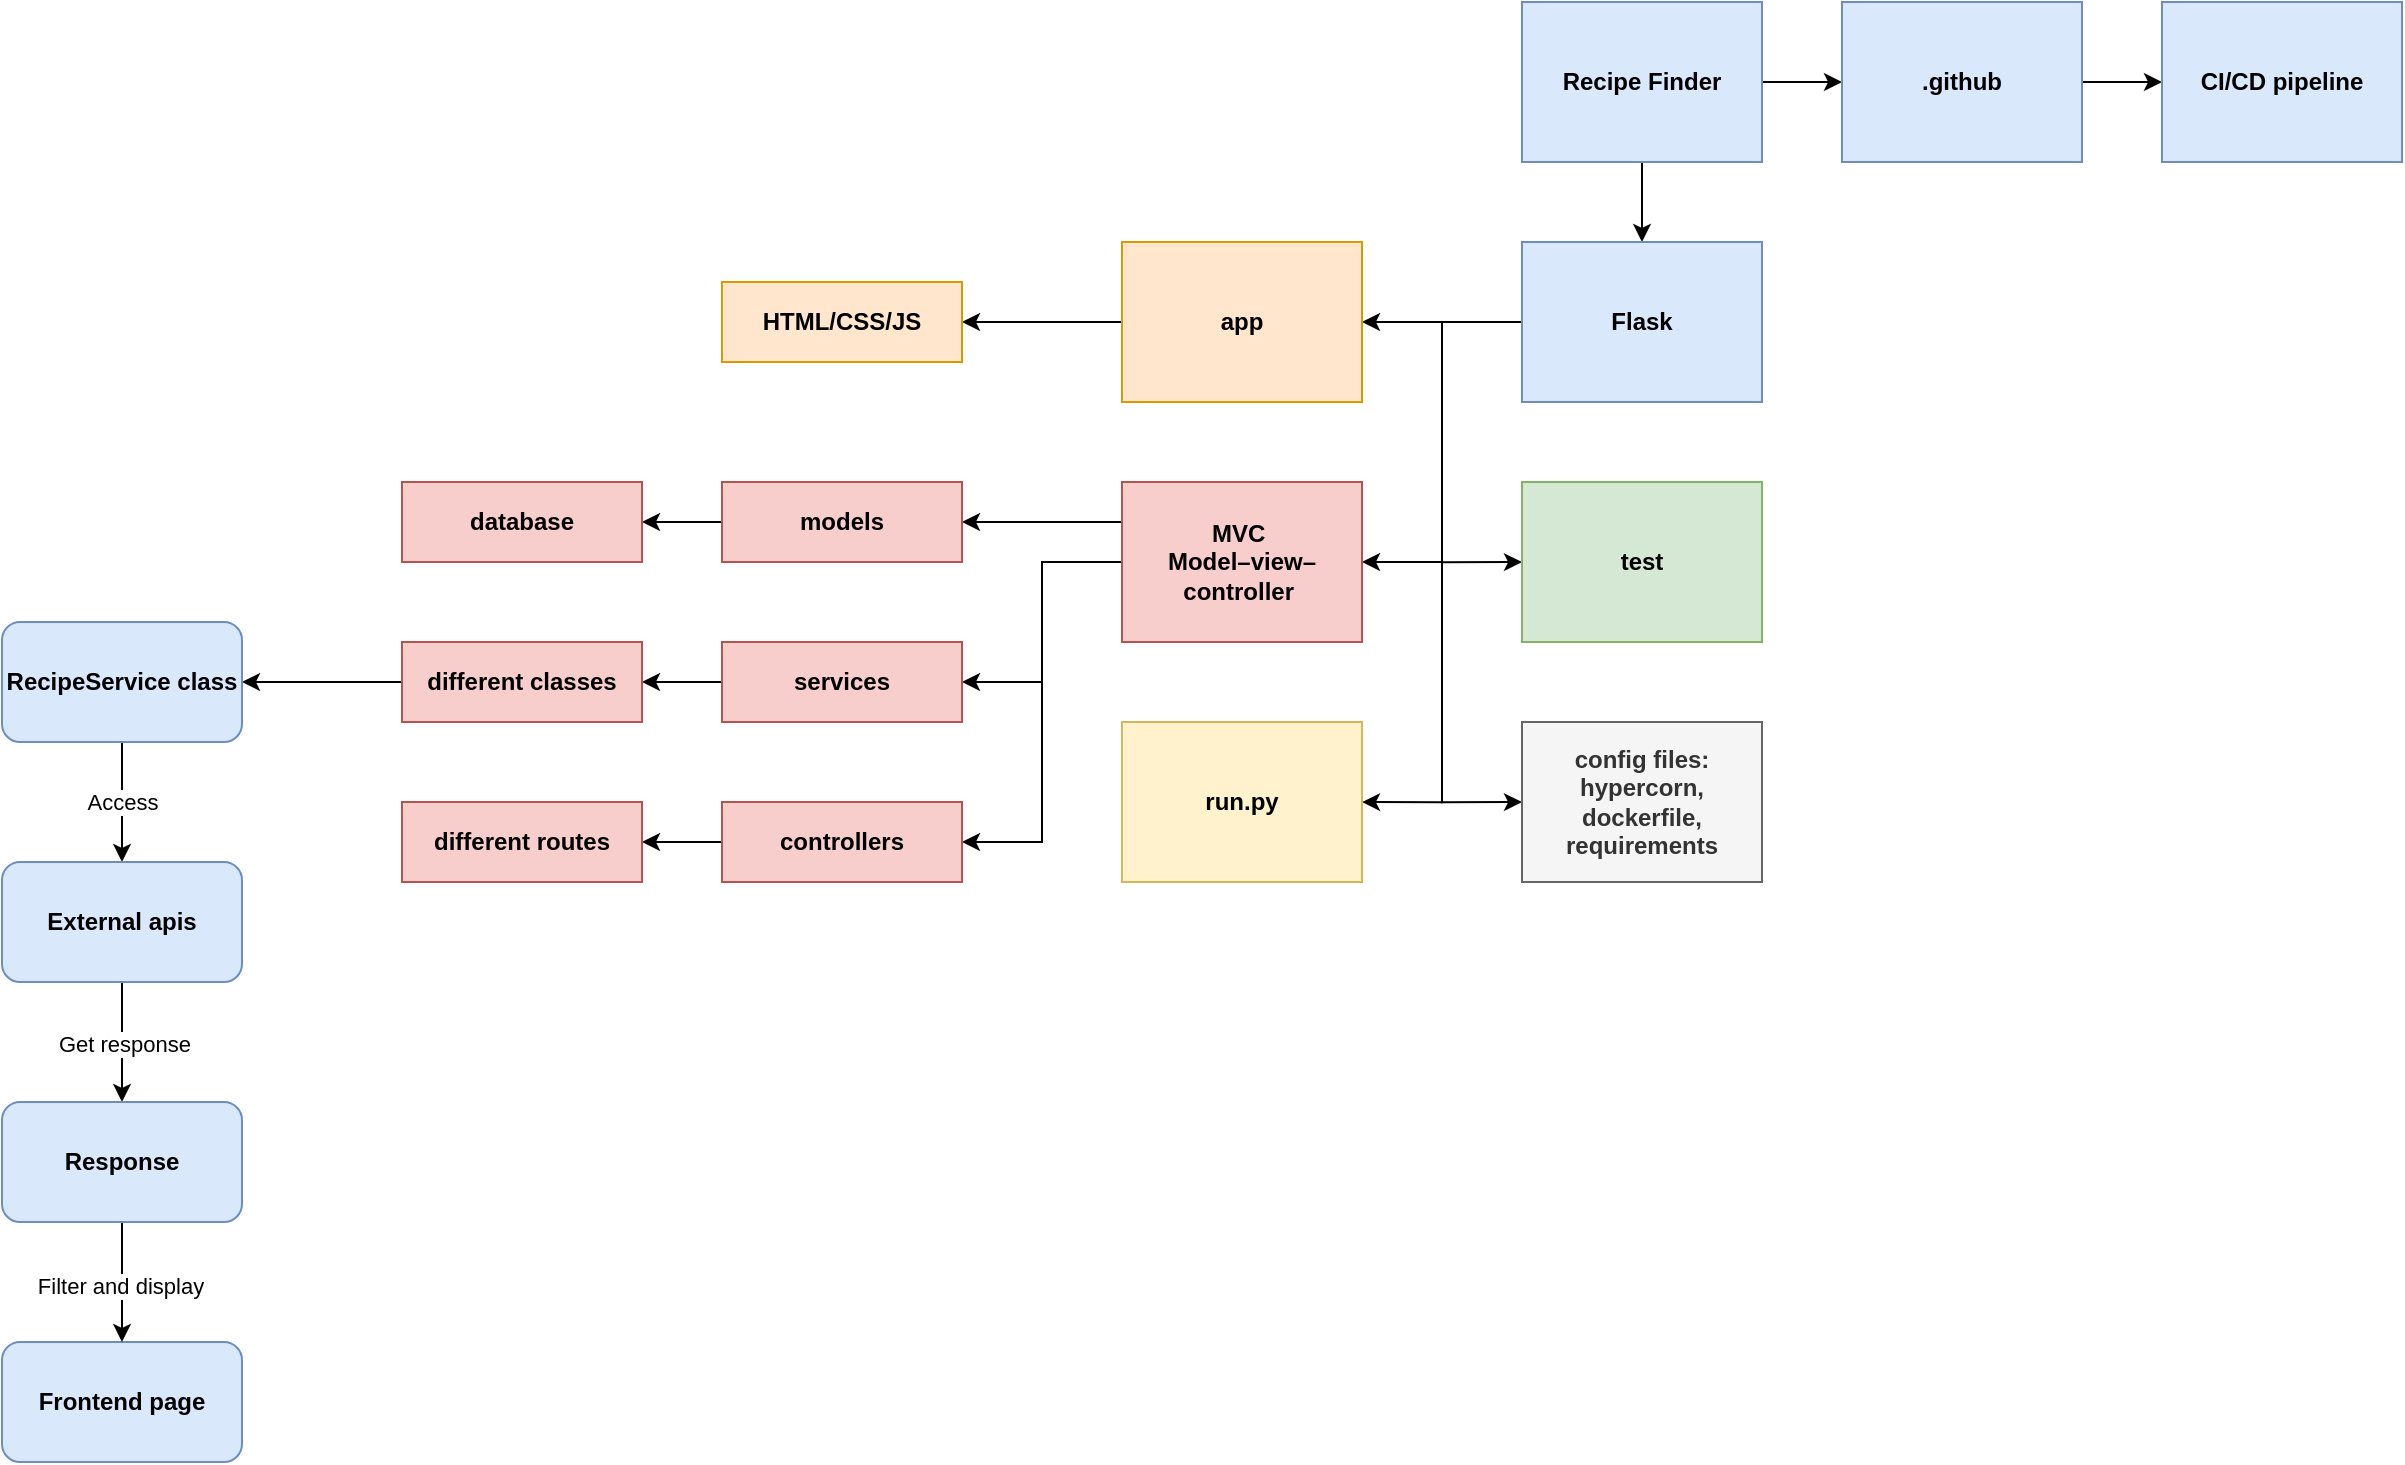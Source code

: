 <mxfile version="24.9.1">
  <diagram name="Page-1" id="bxFgAf5NqYG86QRtMKOb">
    <mxGraphModel dx="598" dy="523" grid="1" gridSize="10" guides="1" tooltips="1" connect="1" arrows="1" fold="1" page="1" pageScale="1" pageWidth="2000" pageHeight="2000" math="0" shadow="0">
      <root>
        <mxCell id="0" />
        <mxCell id="1" parent="0" />
        <mxCell id="-OxHTJ21Hr8xj5cmxU7h-6" style="edgeStyle=orthogonalEdgeStyle;rounded=0;orthogonalLoop=1;jettySize=auto;html=1;fillColor=#dae8fc;strokeColor=#000000;" parent="1" source="-OxHTJ21Hr8xj5cmxU7h-1" target="-OxHTJ21Hr8xj5cmxU7h-4" edge="1">
          <mxGeometry relative="1" as="geometry" />
        </mxCell>
        <mxCell id="-OxHTJ21Hr8xj5cmxU7h-7" style="edgeStyle=orthogonalEdgeStyle;rounded=0;orthogonalLoop=1;jettySize=auto;html=1;fillColor=#dae8fc;strokeColor=#000000;" parent="1" source="-OxHTJ21Hr8xj5cmxU7h-1" target="-OxHTJ21Hr8xj5cmxU7h-5" edge="1">
          <mxGeometry relative="1" as="geometry" />
        </mxCell>
        <mxCell id="-OxHTJ21Hr8xj5cmxU7h-1" value="&lt;b&gt;Recipe Finder&lt;/b&gt;" style="rounded=0;whiteSpace=wrap;html=1;fillColor=#dae8fc;strokeColor=#6c8ebf;" parent="1" vertex="1">
          <mxGeometry x="1060" y="80" width="120" height="80" as="geometry" />
        </mxCell>
        <mxCell id="-OxHTJ21Hr8xj5cmxU7h-13" style="edgeStyle=orthogonalEdgeStyle;rounded=0;orthogonalLoop=1;jettySize=auto;html=1;" parent="1" source="-OxHTJ21Hr8xj5cmxU7h-4" target="-OxHTJ21Hr8xj5cmxU7h-8" edge="1">
          <mxGeometry relative="1" as="geometry" />
        </mxCell>
        <mxCell id="-OxHTJ21Hr8xj5cmxU7h-15" style="edgeStyle=orthogonalEdgeStyle;rounded=0;orthogonalLoop=1;jettySize=auto;html=1;" parent="1" source="-OxHTJ21Hr8xj5cmxU7h-4" target="-OxHTJ21Hr8xj5cmxU7h-11" edge="1">
          <mxGeometry relative="1" as="geometry">
            <Array as="points">
              <mxPoint x="1020" y="240" />
              <mxPoint x="1020" y="360" />
            </Array>
          </mxGeometry>
        </mxCell>
        <mxCell id="-OxHTJ21Hr8xj5cmxU7h-16" style="edgeStyle=orthogonalEdgeStyle;rounded=0;orthogonalLoop=1;jettySize=auto;html=1;" parent="1" source="-OxHTJ21Hr8xj5cmxU7h-4" edge="1">
          <mxGeometry relative="1" as="geometry">
            <mxPoint x="1060" y="360.053" as="targetPoint" />
            <Array as="points">
              <mxPoint x="1020" y="240" />
              <mxPoint x="1020" y="360" />
            </Array>
          </mxGeometry>
        </mxCell>
        <mxCell id="-OxHTJ21Hr8xj5cmxU7h-17" style="edgeStyle=orthogonalEdgeStyle;rounded=0;orthogonalLoop=1;jettySize=auto;html=1;" parent="1" source="-OxHTJ21Hr8xj5cmxU7h-4" edge="1">
          <mxGeometry relative="1" as="geometry">
            <mxPoint x="980" y="480.053" as="targetPoint" />
            <Array as="points">
              <mxPoint x="1020" y="240" />
              <mxPoint x="1020" y="480" />
            </Array>
          </mxGeometry>
        </mxCell>
        <mxCell id="-OxHTJ21Hr8xj5cmxU7h-18" style="edgeStyle=orthogonalEdgeStyle;rounded=0;orthogonalLoop=1;jettySize=auto;html=1;" parent="1" source="-OxHTJ21Hr8xj5cmxU7h-4" edge="1">
          <mxGeometry relative="1" as="geometry">
            <mxPoint x="1060" y="480.053" as="targetPoint" />
            <Array as="points">
              <mxPoint x="1020" y="240" />
              <mxPoint x="1020" y="480" />
            </Array>
          </mxGeometry>
        </mxCell>
        <mxCell id="-OxHTJ21Hr8xj5cmxU7h-4" value="&lt;b&gt;Flask&lt;/b&gt;" style="rounded=0;whiteSpace=wrap;html=1;fillColor=#dae8fc;strokeColor=#6c8ebf;" parent="1" vertex="1">
          <mxGeometry x="1060" y="200" width="120" height="80" as="geometry" />
        </mxCell>
        <mxCell id="JlDyA7lktrPoVovVxcqT-2" style="edgeStyle=orthogonalEdgeStyle;rounded=0;orthogonalLoop=1;jettySize=auto;html=1;" edge="1" parent="1" source="-OxHTJ21Hr8xj5cmxU7h-5" target="JlDyA7lktrPoVovVxcqT-1">
          <mxGeometry relative="1" as="geometry" />
        </mxCell>
        <mxCell id="-OxHTJ21Hr8xj5cmxU7h-5" value="&lt;b&gt;.github&lt;/b&gt;" style="rounded=0;whiteSpace=wrap;html=1;fillColor=#dae8fc;strokeColor=#6c8ebf;" parent="1" vertex="1">
          <mxGeometry x="1220" y="80" width="120" height="80" as="geometry" />
        </mxCell>
        <mxCell id="-OxHTJ21Hr8xj5cmxU7h-22" style="edgeStyle=orthogonalEdgeStyle;rounded=0;orthogonalLoop=1;jettySize=auto;html=1;" parent="1" source="-OxHTJ21Hr8xj5cmxU7h-8" target="-OxHTJ21Hr8xj5cmxU7h-21" edge="1">
          <mxGeometry relative="1" as="geometry" />
        </mxCell>
        <mxCell id="-OxHTJ21Hr8xj5cmxU7h-8" value="&lt;b&gt;app&lt;/b&gt;" style="rounded=0;whiteSpace=wrap;html=1;fillColor=#ffe6cc;strokeColor=#d79b00;" parent="1" vertex="1">
          <mxGeometry x="860" y="200" width="120" height="80" as="geometry" />
        </mxCell>
        <mxCell id="-OxHTJ21Hr8xj5cmxU7h-32" style="edgeStyle=orthogonalEdgeStyle;rounded=0;orthogonalLoop=1;jettySize=auto;html=1;" parent="1" source="-OxHTJ21Hr8xj5cmxU7h-11" target="-OxHTJ21Hr8xj5cmxU7h-25" edge="1">
          <mxGeometry relative="1" as="geometry">
            <Array as="points">
              <mxPoint x="850" y="340" />
              <mxPoint x="850" y="340" />
            </Array>
          </mxGeometry>
        </mxCell>
        <mxCell id="-OxHTJ21Hr8xj5cmxU7h-33" style="edgeStyle=orthogonalEdgeStyle;rounded=0;orthogonalLoop=1;jettySize=auto;html=1;" parent="1" source="-OxHTJ21Hr8xj5cmxU7h-11" target="-OxHTJ21Hr8xj5cmxU7h-26" edge="1">
          <mxGeometry relative="1" as="geometry" />
        </mxCell>
        <mxCell id="-OxHTJ21Hr8xj5cmxU7h-34" style="edgeStyle=orthogonalEdgeStyle;rounded=0;orthogonalLoop=1;jettySize=auto;html=1;" parent="1" source="-OxHTJ21Hr8xj5cmxU7h-11" target="-OxHTJ21Hr8xj5cmxU7h-27" edge="1">
          <mxGeometry relative="1" as="geometry">
            <Array as="points">
              <mxPoint x="820" y="360" />
              <mxPoint x="820" y="500" />
            </Array>
          </mxGeometry>
        </mxCell>
        <mxCell id="-OxHTJ21Hr8xj5cmxU7h-11" value="&lt;b&gt;MVC&amp;nbsp;&lt;/b&gt;&lt;div&gt;&lt;b&gt;Model–view–controller&amp;nbsp;&lt;/b&gt;&lt;/div&gt;" style="rounded=0;whiteSpace=wrap;html=1;fillColor=#f8cecc;strokeColor=#b85450;" parent="1" vertex="1">
          <mxGeometry x="860" y="320" width="120" height="80" as="geometry" />
        </mxCell>
        <mxCell id="-OxHTJ21Hr8xj5cmxU7h-20" value="&lt;b&gt;test&lt;/b&gt;" style="rounded=0;whiteSpace=wrap;html=1;fillColor=#d5e8d4;strokeColor=#82b366;" parent="1" vertex="1">
          <mxGeometry x="1060" y="320" width="120" height="80" as="geometry" />
        </mxCell>
        <mxCell id="-OxHTJ21Hr8xj5cmxU7h-21" value="&lt;b&gt;HTML/CSS/JS&lt;/b&gt;" style="rounded=0;whiteSpace=wrap;html=1;fillColor=#ffe6cc;strokeColor=#d79b00;" parent="1" vertex="1">
          <mxGeometry x="660" y="220" width="120" height="40" as="geometry" />
        </mxCell>
        <mxCell id="-OxHTJ21Hr8xj5cmxU7h-23" value="&lt;b&gt;config files:&lt;/b&gt;&lt;div&gt;&lt;b&gt;hypercorn,&lt;/b&gt;&lt;/div&gt;&lt;div&gt;&lt;b&gt;dockerfile,&lt;/b&gt;&lt;/div&gt;&lt;div&gt;&lt;b&gt;requirements&lt;/b&gt;&lt;/div&gt;" style="rounded=0;whiteSpace=wrap;html=1;fillColor=#f5f5f5;strokeColor=#666666;fontColor=#333333;" parent="1" vertex="1">
          <mxGeometry x="1060" y="440" width="120" height="80" as="geometry" />
        </mxCell>
        <mxCell id="-OxHTJ21Hr8xj5cmxU7h-24" value="&lt;b&gt;run.py&lt;/b&gt;" style="rounded=0;whiteSpace=wrap;html=1;fillColor=#fff2cc;strokeColor=#d6b656;" parent="1" vertex="1">
          <mxGeometry x="860" y="440" width="120" height="80" as="geometry" />
        </mxCell>
        <mxCell id="-OxHTJ21Hr8xj5cmxU7h-37" style="edgeStyle=orthogonalEdgeStyle;rounded=0;orthogonalLoop=1;jettySize=auto;html=1;" parent="1" source="-OxHTJ21Hr8xj5cmxU7h-25" target="-OxHTJ21Hr8xj5cmxU7h-29" edge="1">
          <mxGeometry relative="1" as="geometry" />
        </mxCell>
        <mxCell id="-OxHTJ21Hr8xj5cmxU7h-25" value="&lt;b&gt;models&lt;/b&gt;" style="rounded=0;whiteSpace=wrap;html=1;fillColor=#f8cecc;strokeColor=#b85450;" parent="1" vertex="1">
          <mxGeometry x="660" y="320" width="120" height="40" as="geometry" />
        </mxCell>
        <mxCell id="-OxHTJ21Hr8xj5cmxU7h-36" style="edgeStyle=orthogonalEdgeStyle;rounded=0;orthogonalLoop=1;jettySize=auto;html=1;entryX=1;entryY=0.5;entryDx=0;entryDy=0;" parent="1" source="-OxHTJ21Hr8xj5cmxU7h-26" target="-OxHTJ21Hr8xj5cmxU7h-30" edge="1">
          <mxGeometry relative="1" as="geometry" />
        </mxCell>
        <mxCell id="-OxHTJ21Hr8xj5cmxU7h-26" value="&lt;b&gt;services&lt;/b&gt;" style="rounded=0;whiteSpace=wrap;html=1;fillColor=#f8cecc;strokeColor=#b85450;" parent="1" vertex="1">
          <mxGeometry x="660" y="400" width="120" height="40" as="geometry" />
        </mxCell>
        <mxCell id="-OxHTJ21Hr8xj5cmxU7h-35" style="edgeStyle=orthogonalEdgeStyle;rounded=0;orthogonalLoop=1;jettySize=auto;html=1;" parent="1" source="-OxHTJ21Hr8xj5cmxU7h-27" target="-OxHTJ21Hr8xj5cmxU7h-31" edge="1">
          <mxGeometry relative="1" as="geometry" />
        </mxCell>
        <mxCell id="-OxHTJ21Hr8xj5cmxU7h-27" value="&lt;b&gt;controllers&lt;/b&gt;" style="rounded=0;whiteSpace=wrap;html=1;fillColor=#f8cecc;strokeColor=#b85450;" parent="1" vertex="1">
          <mxGeometry x="660" y="480" width="120" height="40" as="geometry" />
        </mxCell>
        <mxCell id="-OxHTJ21Hr8xj5cmxU7h-29" value="&lt;b&gt;database&lt;/b&gt;" style="rounded=0;whiteSpace=wrap;html=1;fillColor=#f8cecc;strokeColor=#b85450;" parent="1" vertex="1">
          <mxGeometry x="500" y="320" width="120" height="40" as="geometry" />
        </mxCell>
        <mxCell id="-OxHTJ21Hr8xj5cmxU7h-40" style="edgeStyle=orthogonalEdgeStyle;rounded=0;orthogonalLoop=1;jettySize=auto;html=1;" parent="1" source="-OxHTJ21Hr8xj5cmxU7h-30" target="-OxHTJ21Hr8xj5cmxU7h-39" edge="1">
          <mxGeometry relative="1" as="geometry" />
        </mxCell>
        <mxCell id="-OxHTJ21Hr8xj5cmxU7h-30" value="&lt;b&gt;different classes&lt;/b&gt;" style="rounded=0;whiteSpace=wrap;html=1;fillColor=#f8cecc;strokeColor=#b85450;" parent="1" vertex="1">
          <mxGeometry x="500" y="400" width="120" height="40" as="geometry" />
        </mxCell>
        <mxCell id="-OxHTJ21Hr8xj5cmxU7h-31" value="&lt;b&gt;different routes&lt;/b&gt;" style="rounded=0;whiteSpace=wrap;html=1;fillColor=#f8cecc;strokeColor=#b85450;" parent="1" vertex="1">
          <mxGeometry x="500" y="480" width="120" height="40" as="geometry" />
        </mxCell>
        <mxCell id="-OxHTJ21Hr8xj5cmxU7h-42" style="edgeStyle=orthogonalEdgeStyle;rounded=0;orthogonalLoop=1;jettySize=auto;html=1;" parent="1" source="-OxHTJ21Hr8xj5cmxU7h-39" target="-OxHTJ21Hr8xj5cmxU7h-41" edge="1">
          <mxGeometry relative="1" as="geometry" />
        </mxCell>
        <mxCell id="-OxHTJ21Hr8xj5cmxU7h-46" value="Access" style="edgeLabel;html=1;align=center;verticalAlign=middle;resizable=0;points=[];" parent="-OxHTJ21Hr8xj5cmxU7h-42" vertex="1" connectable="0">
          <mxGeometry x="0.229" relative="1" as="geometry">
            <mxPoint y="-7" as="offset" />
          </mxGeometry>
        </mxCell>
        <mxCell id="-OxHTJ21Hr8xj5cmxU7h-39" value="&lt;b&gt;RecipeService class&lt;/b&gt;" style="rounded=1;whiteSpace=wrap;html=1;fillColor=#dae8fc;strokeColor=#6c8ebf;" parent="1" vertex="1">
          <mxGeometry x="300" y="390" width="120" height="60" as="geometry" />
        </mxCell>
        <mxCell id="-OxHTJ21Hr8xj5cmxU7h-45" style="edgeStyle=orthogonalEdgeStyle;rounded=0;orthogonalLoop=1;jettySize=auto;html=1;" parent="1" source="-OxHTJ21Hr8xj5cmxU7h-41" target="-OxHTJ21Hr8xj5cmxU7h-44" edge="1">
          <mxGeometry relative="1" as="geometry" />
        </mxCell>
        <mxCell id="-OxHTJ21Hr8xj5cmxU7h-47" value="Get response" style="edgeLabel;html=1;align=center;verticalAlign=middle;resizable=0;points=[];" parent="-OxHTJ21Hr8xj5cmxU7h-45" vertex="1" connectable="0">
          <mxGeometry x="0.012" y="1" relative="1" as="geometry">
            <mxPoint as="offset" />
          </mxGeometry>
        </mxCell>
        <mxCell id="-OxHTJ21Hr8xj5cmxU7h-41" value="&lt;b&gt;External apis&lt;/b&gt;" style="rounded=1;whiteSpace=wrap;html=1;fillColor=#dae8fc;strokeColor=#6c8ebf;" parent="1" vertex="1">
          <mxGeometry x="300" y="510" width="120" height="60" as="geometry" />
        </mxCell>
        <mxCell id="-OxHTJ21Hr8xj5cmxU7h-43" value="&lt;b&gt;Frontend page&lt;/b&gt;" style="rounded=1;whiteSpace=wrap;html=1;fillColor=#dae8fc;strokeColor=#6c8ebf;" parent="1" vertex="1">
          <mxGeometry x="300" y="750" width="120" height="60" as="geometry" />
        </mxCell>
        <mxCell id="-OxHTJ21Hr8xj5cmxU7h-48" style="edgeStyle=orthogonalEdgeStyle;rounded=0;orthogonalLoop=1;jettySize=auto;html=1;" parent="1" source="-OxHTJ21Hr8xj5cmxU7h-44" target="-OxHTJ21Hr8xj5cmxU7h-43" edge="1">
          <mxGeometry relative="1" as="geometry" />
        </mxCell>
        <mxCell id="-OxHTJ21Hr8xj5cmxU7h-49" value="Filter and display" style="edgeLabel;html=1;align=center;verticalAlign=middle;resizable=0;points=[];" parent="-OxHTJ21Hr8xj5cmxU7h-48" vertex="1" connectable="0">
          <mxGeometry x="0.061" y="-1" relative="1" as="geometry">
            <mxPoint as="offset" />
          </mxGeometry>
        </mxCell>
        <mxCell id="-OxHTJ21Hr8xj5cmxU7h-44" value="&lt;b&gt;Response&lt;/b&gt;" style="rounded=1;whiteSpace=wrap;html=1;fillColor=#dae8fc;strokeColor=#6c8ebf;" parent="1" vertex="1">
          <mxGeometry x="300" y="630" width="120" height="60" as="geometry" />
        </mxCell>
        <mxCell id="JlDyA7lktrPoVovVxcqT-1" value="&lt;b&gt;CI/CD pipeline&lt;/b&gt;" style="rounded=0;whiteSpace=wrap;html=1;fillColor=#dae8fc;strokeColor=#6c8ebf;" vertex="1" parent="1">
          <mxGeometry x="1380" y="80" width="120" height="80" as="geometry" />
        </mxCell>
      </root>
    </mxGraphModel>
  </diagram>
</mxfile>
